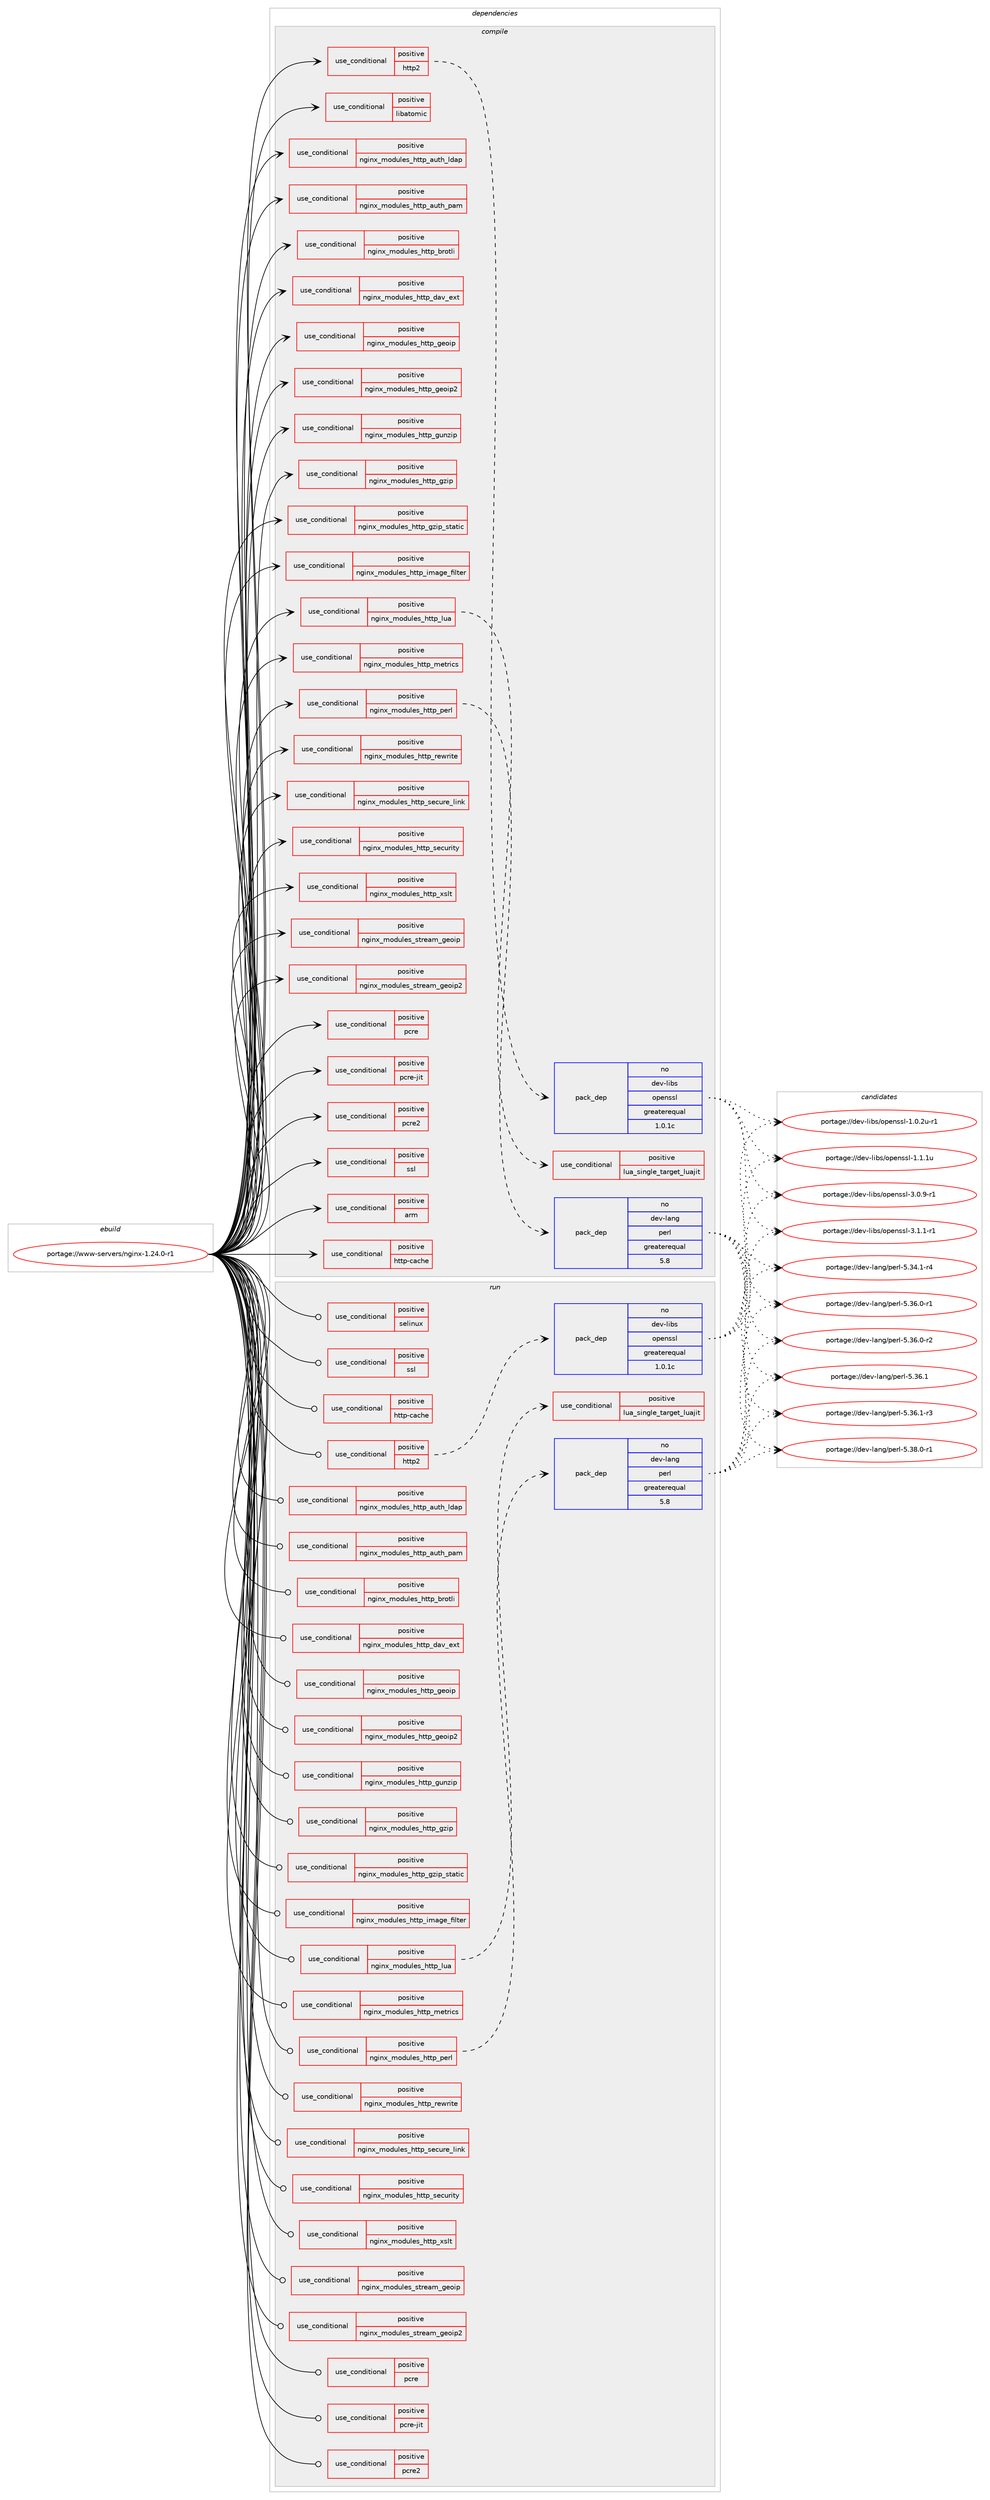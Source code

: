 digraph prolog {

# *************
# Graph options
# *************

newrank=true;
concentrate=true;
compound=true;
graph [rankdir=LR,fontname=Helvetica,fontsize=10,ranksep=1.5];#, ranksep=2.5, nodesep=0.2];
edge  [arrowhead=vee];
node  [fontname=Helvetica,fontsize=10];

# **********
# The ebuild
# **********

subgraph cluster_leftcol {
color=gray;
rank=same;
label=<<i>ebuild</i>>;
id [label="portage://www-servers/nginx-1.24.0-r1", color=red, width=4, href="../www-servers/nginx-1.24.0-r1.svg"];
}

# ****************
# The dependencies
# ****************

subgraph cluster_midcol {
color=gray;
label=<<i>dependencies</i>>;
subgraph cluster_compile {
fillcolor="#eeeeee";
style=filled;
label=<<i>compile</i>>;
subgraph cond1463 {
dependency3330 [label=<<TABLE BORDER="0" CELLBORDER="1" CELLSPACING="0" CELLPADDING="4"><TR><TD ROWSPAN="3" CELLPADDING="10">use_conditional</TD></TR><TR><TD>positive</TD></TR><TR><TD>arm</TD></TR></TABLE>>, shape=none, color=red];
# *** BEGIN UNKNOWN DEPENDENCY TYPE (TODO) ***
# dependency3330 -> package_dependency(portage://www-servers/nginx-1.24.0-r1,install,no,dev-libs,libatomic_ops,none,[,,],[],[])
# *** END UNKNOWN DEPENDENCY TYPE (TODO) ***

}
id:e -> dependency3330:w [weight=20,style="solid",arrowhead="vee"];
subgraph cond1464 {
dependency3331 [label=<<TABLE BORDER="0" CELLBORDER="1" CELLSPACING="0" CELLPADDING="4"><TR><TD ROWSPAN="3" CELLPADDING="10">use_conditional</TD></TR><TR><TD>positive</TD></TR><TR><TD>http-cache</TD></TR></TABLE>>, shape=none, color=red];
# *** BEGIN UNKNOWN DEPENDENCY TYPE (TODO) ***
# dependency3331 -> package_dependency(portage://www-servers/nginx-1.24.0-r1,install,no,dev-libs,openssl,none,[,,],[slot(0),equal],[])
# *** END UNKNOWN DEPENDENCY TYPE (TODO) ***

}
id:e -> dependency3331:w [weight=20,style="solid",arrowhead="vee"];
subgraph cond1465 {
dependency3332 [label=<<TABLE BORDER="0" CELLBORDER="1" CELLSPACING="0" CELLPADDING="4"><TR><TD ROWSPAN="3" CELLPADDING="10">use_conditional</TD></TR><TR><TD>positive</TD></TR><TR><TD>http2</TD></TR></TABLE>>, shape=none, color=red];
subgraph pack1728 {
dependency3333 [label=<<TABLE BORDER="0" CELLBORDER="1" CELLSPACING="0" CELLPADDING="4" WIDTH="220"><TR><TD ROWSPAN="6" CELLPADDING="30">pack_dep</TD></TR><TR><TD WIDTH="110">no</TD></TR><TR><TD>dev-libs</TD></TR><TR><TD>openssl</TD></TR><TR><TD>greaterequal</TD></TR><TR><TD>1.0.1c</TD></TR></TABLE>>, shape=none, color=blue];
}
dependency3332:e -> dependency3333:w [weight=20,style="dashed",arrowhead="vee"];
}
id:e -> dependency3332:w [weight=20,style="solid",arrowhead="vee"];
subgraph cond1466 {
dependency3334 [label=<<TABLE BORDER="0" CELLBORDER="1" CELLSPACING="0" CELLPADDING="4"><TR><TD ROWSPAN="3" CELLPADDING="10">use_conditional</TD></TR><TR><TD>positive</TD></TR><TR><TD>libatomic</TD></TR></TABLE>>, shape=none, color=red];
# *** BEGIN UNKNOWN DEPENDENCY TYPE (TODO) ***
# dependency3334 -> package_dependency(portage://www-servers/nginx-1.24.0-r1,install,no,dev-libs,libatomic_ops,none,[,,],[],[])
# *** END UNKNOWN DEPENDENCY TYPE (TODO) ***

}
id:e -> dependency3334:w [weight=20,style="solid",arrowhead="vee"];
subgraph cond1467 {
dependency3335 [label=<<TABLE BORDER="0" CELLBORDER="1" CELLSPACING="0" CELLPADDING="4"><TR><TD ROWSPAN="3" CELLPADDING="10">use_conditional</TD></TR><TR><TD>positive</TD></TR><TR><TD>nginx_modules_http_auth_ldap</TD></TR></TABLE>>, shape=none, color=red];
# *** BEGIN UNKNOWN DEPENDENCY TYPE (TODO) ***
# dependency3335 -> package_dependency(portage://www-servers/nginx-1.24.0-r1,install,no,net-nds,openldap,none,[,,],any_same_slot,[use(optenable(ssl),none)])
# *** END UNKNOWN DEPENDENCY TYPE (TODO) ***

}
id:e -> dependency3335:w [weight=20,style="solid",arrowhead="vee"];
subgraph cond1468 {
dependency3336 [label=<<TABLE BORDER="0" CELLBORDER="1" CELLSPACING="0" CELLPADDING="4"><TR><TD ROWSPAN="3" CELLPADDING="10">use_conditional</TD></TR><TR><TD>positive</TD></TR><TR><TD>nginx_modules_http_auth_pam</TD></TR></TABLE>>, shape=none, color=red];
# *** BEGIN UNKNOWN DEPENDENCY TYPE (TODO) ***
# dependency3336 -> package_dependency(portage://www-servers/nginx-1.24.0-r1,install,no,sys-libs,pam,none,[,,],[],[])
# *** END UNKNOWN DEPENDENCY TYPE (TODO) ***

}
id:e -> dependency3336:w [weight=20,style="solid",arrowhead="vee"];
subgraph cond1469 {
dependency3337 [label=<<TABLE BORDER="0" CELLBORDER="1" CELLSPACING="0" CELLPADDING="4"><TR><TD ROWSPAN="3" CELLPADDING="10">use_conditional</TD></TR><TR><TD>positive</TD></TR><TR><TD>nginx_modules_http_brotli</TD></TR></TABLE>>, shape=none, color=red];
# *** BEGIN UNKNOWN DEPENDENCY TYPE (TODO) ***
# dependency3337 -> package_dependency(portage://www-servers/nginx-1.24.0-r1,install,no,app-arch,brotli,none,[,,],any_same_slot,[])
# *** END UNKNOWN DEPENDENCY TYPE (TODO) ***

}
id:e -> dependency3337:w [weight=20,style="solid",arrowhead="vee"];
subgraph cond1470 {
dependency3338 [label=<<TABLE BORDER="0" CELLBORDER="1" CELLSPACING="0" CELLPADDING="4"><TR><TD ROWSPAN="3" CELLPADDING="10">use_conditional</TD></TR><TR><TD>positive</TD></TR><TR><TD>nginx_modules_http_dav_ext</TD></TR></TABLE>>, shape=none, color=red];
# *** BEGIN UNKNOWN DEPENDENCY TYPE (TODO) ***
# dependency3338 -> package_dependency(portage://www-servers/nginx-1.24.0-r1,install,no,dev-libs,libxml2,none,[,,],[],[])
# *** END UNKNOWN DEPENDENCY TYPE (TODO) ***

}
id:e -> dependency3338:w [weight=20,style="solid",arrowhead="vee"];
subgraph cond1471 {
dependency3339 [label=<<TABLE BORDER="0" CELLBORDER="1" CELLSPACING="0" CELLPADDING="4"><TR><TD ROWSPAN="3" CELLPADDING="10">use_conditional</TD></TR><TR><TD>positive</TD></TR><TR><TD>nginx_modules_http_geoip</TD></TR></TABLE>>, shape=none, color=red];
# *** BEGIN UNKNOWN DEPENDENCY TYPE (TODO) ***
# dependency3339 -> package_dependency(portage://www-servers/nginx-1.24.0-r1,install,no,dev-libs,geoip,none,[,,],[],[])
# *** END UNKNOWN DEPENDENCY TYPE (TODO) ***

}
id:e -> dependency3339:w [weight=20,style="solid",arrowhead="vee"];
subgraph cond1472 {
dependency3340 [label=<<TABLE BORDER="0" CELLBORDER="1" CELLSPACING="0" CELLPADDING="4"><TR><TD ROWSPAN="3" CELLPADDING="10">use_conditional</TD></TR><TR><TD>positive</TD></TR><TR><TD>nginx_modules_http_geoip2</TD></TR></TABLE>>, shape=none, color=red];
# *** BEGIN UNKNOWN DEPENDENCY TYPE (TODO) ***
# dependency3340 -> package_dependency(portage://www-servers/nginx-1.24.0-r1,install,no,dev-libs,libmaxminddb,none,[,,],any_same_slot,[])
# *** END UNKNOWN DEPENDENCY TYPE (TODO) ***

}
id:e -> dependency3340:w [weight=20,style="solid",arrowhead="vee"];
subgraph cond1473 {
dependency3341 [label=<<TABLE BORDER="0" CELLBORDER="1" CELLSPACING="0" CELLPADDING="4"><TR><TD ROWSPAN="3" CELLPADDING="10">use_conditional</TD></TR><TR><TD>positive</TD></TR><TR><TD>nginx_modules_http_gunzip</TD></TR></TABLE>>, shape=none, color=red];
# *** BEGIN UNKNOWN DEPENDENCY TYPE (TODO) ***
# dependency3341 -> package_dependency(portage://www-servers/nginx-1.24.0-r1,install,no,sys-libs,zlib,none,[,,],[],[])
# *** END UNKNOWN DEPENDENCY TYPE (TODO) ***

}
id:e -> dependency3341:w [weight=20,style="solid",arrowhead="vee"];
subgraph cond1474 {
dependency3342 [label=<<TABLE BORDER="0" CELLBORDER="1" CELLSPACING="0" CELLPADDING="4"><TR><TD ROWSPAN="3" CELLPADDING="10">use_conditional</TD></TR><TR><TD>positive</TD></TR><TR><TD>nginx_modules_http_gzip</TD></TR></TABLE>>, shape=none, color=red];
# *** BEGIN UNKNOWN DEPENDENCY TYPE (TODO) ***
# dependency3342 -> package_dependency(portage://www-servers/nginx-1.24.0-r1,install,no,sys-libs,zlib,none,[,,],[],[])
# *** END UNKNOWN DEPENDENCY TYPE (TODO) ***

}
id:e -> dependency3342:w [weight=20,style="solid",arrowhead="vee"];
subgraph cond1475 {
dependency3343 [label=<<TABLE BORDER="0" CELLBORDER="1" CELLSPACING="0" CELLPADDING="4"><TR><TD ROWSPAN="3" CELLPADDING="10">use_conditional</TD></TR><TR><TD>positive</TD></TR><TR><TD>nginx_modules_http_gzip_static</TD></TR></TABLE>>, shape=none, color=red];
# *** BEGIN UNKNOWN DEPENDENCY TYPE (TODO) ***
# dependency3343 -> package_dependency(portage://www-servers/nginx-1.24.0-r1,install,no,sys-libs,zlib,none,[,,],[],[])
# *** END UNKNOWN DEPENDENCY TYPE (TODO) ***

}
id:e -> dependency3343:w [weight=20,style="solid",arrowhead="vee"];
subgraph cond1476 {
dependency3344 [label=<<TABLE BORDER="0" CELLBORDER="1" CELLSPACING="0" CELLPADDING="4"><TR><TD ROWSPAN="3" CELLPADDING="10">use_conditional</TD></TR><TR><TD>positive</TD></TR><TR><TD>nginx_modules_http_image_filter</TD></TR></TABLE>>, shape=none, color=red];
# *** BEGIN UNKNOWN DEPENDENCY TYPE (TODO) ***
# dependency3344 -> package_dependency(portage://www-servers/nginx-1.24.0-r1,install,no,media-libs,gd,none,[,,],any_same_slot,[use(enable(jpeg),none),use(enable(png),none)])
# *** END UNKNOWN DEPENDENCY TYPE (TODO) ***

}
id:e -> dependency3344:w [weight=20,style="solid",arrowhead="vee"];
subgraph cond1477 {
dependency3345 [label=<<TABLE BORDER="0" CELLBORDER="1" CELLSPACING="0" CELLPADDING="4"><TR><TD ROWSPAN="3" CELLPADDING="10">use_conditional</TD></TR><TR><TD>positive</TD></TR><TR><TD>nginx_modules_http_lua</TD></TR></TABLE>>, shape=none, color=red];
subgraph cond1478 {
dependency3346 [label=<<TABLE BORDER="0" CELLBORDER="1" CELLSPACING="0" CELLPADDING="4"><TR><TD ROWSPAN="3" CELLPADDING="10">use_conditional</TD></TR><TR><TD>positive</TD></TR><TR><TD>lua_single_target_luajit</TD></TR></TABLE>>, shape=none, color=red];
# *** BEGIN UNKNOWN DEPENDENCY TYPE (TODO) ***
# dependency3346 -> package_dependency(portage://www-servers/nginx-1.24.0-r1,install,no,dev-lang,luajit,none,[,,],any_same_slot,[])
# *** END UNKNOWN DEPENDENCY TYPE (TODO) ***

}
dependency3345:e -> dependency3346:w [weight=20,style="dashed",arrowhead="vee"];
}
id:e -> dependency3345:w [weight=20,style="solid",arrowhead="vee"];
subgraph cond1479 {
dependency3347 [label=<<TABLE BORDER="0" CELLBORDER="1" CELLSPACING="0" CELLPADDING="4"><TR><TD ROWSPAN="3" CELLPADDING="10">use_conditional</TD></TR><TR><TD>positive</TD></TR><TR><TD>nginx_modules_http_metrics</TD></TR></TABLE>>, shape=none, color=red];
# *** BEGIN UNKNOWN DEPENDENCY TYPE (TODO) ***
# dependency3347 -> package_dependency(portage://www-servers/nginx-1.24.0-r1,install,no,dev-libs,yajl,none,[,,],any_same_slot,[])
# *** END UNKNOWN DEPENDENCY TYPE (TODO) ***

}
id:e -> dependency3347:w [weight=20,style="solid",arrowhead="vee"];
subgraph cond1480 {
dependency3348 [label=<<TABLE BORDER="0" CELLBORDER="1" CELLSPACING="0" CELLPADDING="4"><TR><TD ROWSPAN="3" CELLPADDING="10">use_conditional</TD></TR><TR><TD>positive</TD></TR><TR><TD>nginx_modules_http_perl</TD></TR></TABLE>>, shape=none, color=red];
subgraph pack1729 {
dependency3349 [label=<<TABLE BORDER="0" CELLBORDER="1" CELLSPACING="0" CELLPADDING="4" WIDTH="220"><TR><TD ROWSPAN="6" CELLPADDING="30">pack_dep</TD></TR><TR><TD WIDTH="110">no</TD></TR><TR><TD>dev-lang</TD></TR><TR><TD>perl</TD></TR><TR><TD>greaterequal</TD></TR><TR><TD>5.8</TD></TR></TABLE>>, shape=none, color=blue];
}
dependency3348:e -> dependency3349:w [weight=20,style="dashed",arrowhead="vee"];
}
id:e -> dependency3348:w [weight=20,style="solid",arrowhead="vee"];
subgraph cond1481 {
dependency3350 [label=<<TABLE BORDER="0" CELLBORDER="1" CELLSPACING="0" CELLPADDING="4"><TR><TD ROWSPAN="3" CELLPADDING="10">use_conditional</TD></TR><TR><TD>positive</TD></TR><TR><TD>nginx_modules_http_rewrite</TD></TR></TABLE>>, shape=none, color=red];
# *** BEGIN UNKNOWN DEPENDENCY TYPE (TODO) ***
# dependency3350 -> package_dependency(portage://www-servers/nginx-1.24.0-r1,install,no,dev-libs,libpcre,none,[,,],any_same_slot,[])
# *** END UNKNOWN DEPENDENCY TYPE (TODO) ***

}
id:e -> dependency3350:w [weight=20,style="solid",arrowhead="vee"];
subgraph cond1482 {
dependency3351 [label=<<TABLE BORDER="0" CELLBORDER="1" CELLSPACING="0" CELLPADDING="4"><TR><TD ROWSPAN="3" CELLPADDING="10">use_conditional</TD></TR><TR><TD>positive</TD></TR><TR><TD>nginx_modules_http_secure_link</TD></TR></TABLE>>, shape=none, color=red];
# *** BEGIN UNKNOWN DEPENDENCY TYPE (TODO) ***
# dependency3351 -> package_dependency(portage://www-servers/nginx-1.24.0-r1,install,no,dev-libs,openssl,none,[,,],[slot(0),equal],[])
# *** END UNKNOWN DEPENDENCY TYPE (TODO) ***

}
id:e -> dependency3351:w [weight=20,style="solid",arrowhead="vee"];
subgraph cond1483 {
dependency3352 [label=<<TABLE BORDER="0" CELLBORDER="1" CELLSPACING="0" CELLPADDING="4"><TR><TD ROWSPAN="3" CELLPADDING="10">use_conditional</TD></TR><TR><TD>positive</TD></TR><TR><TD>nginx_modules_http_security</TD></TR></TABLE>>, shape=none, color=red];
# *** BEGIN UNKNOWN DEPENDENCY TYPE (TODO) ***
# dependency3352 -> package_dependency(portage://www-servers/nginx-1.24.0-r1,install,no,dev-libs,modsecurity,none,[,,],[],[])
# *** END UNKNOWN DEPENDENCY TYPE (TODO) ***

}
id:e -> dependency3352:w [weight=20,style="solid",arrowhead="vee"];
subgraph cond1484 {
dependency3353 [label=<<TABLE BORDER="0" CELLBORDER="1" CELLSPACING="0" CELLPADDING="4"><TR><TD ROWSPAN="3" CELLPADDING="10">use_conditional</TD></TR><TR><TD>positive</TD></TR><TR><TD>nginx_modules_http_xslt</TD></TR></TABLE>>, shape=none, color=red];
# *** BEGIN UNKNOWN DEPENDENCY TYPE (TODO) ***
# dependency3353 -> package_dependency(portage://www-servers/nginx-1.24.0-r1,install,no,dev-libs,libxml2,none,[,,],any_same_slot,[])
# *** END UNKNOWN DEPENDENCY TYPE (TODO) ***

# *** BEGIN UNKNOWN DEPENDENCY TYPE (TODO) ***
# dependency3353 -> package_dependency(portage://www-servers/nginx-1.24.0-r1,install,no,dev-libs,libxslt,none,[,,],[],[])
# *** END UNKNOWN DEPENDENCY TYPE (TODO) ***

}
id:e -> dependency3353:w [weight=20,style="solid",arrowhead="vee"];
subgraph cond1485 {
dependency3354 [label=<<TABLE BORDER="0" CELLBORDER="1" CELLSPACING="0" CELLPADDING="4"><TR><TD ROWSPAN="3" CELLPADDING="10">use_conditional</TD></TR><TR><TD>positive</TD></TR><TR><TD>nginx_modules_stream_geoip</TD></TR></TABLE>>, shape=none, color=red];
# *** BEGIN UNKNOWN DEPENDENCY TYPE (TODO) ***
# dependency3354 -> package_dependency(portage://www-servers/nginx-1.24.0-r1,install,no,dev-libs,geoip,none,[,,],[],[])
# *** END UNKNOWN DEPENDENCY TYPE (TODO) ***

}
id:e -> dependency3354:w [weight=20,style="solid",arrowhead="vee"];
subgraph cond1486 {
dependency3355 [label=<<TABLE BORDER="0" CELLBORDER="1" CELLSPACING="0" CELLPADDING="4"><TR><TD ROWSPAN="3" CELLPADDING="10">use_conditional</TD></TR><TR><TD>positive</TD></TR><TR><TD>nginx_modules_stream_geoip2</TD></TR></TABLE>>, shape=none, color=red];
# *** BEGIN UNKNOWN DEPENDENCY TYPE (TODO) ***
# dependency3355 -> package_dependency(portage://www-servers/nginx-1.24.0-r1,install,no,dev-libs,libmaxminddb,none,[,,],any_same_slot,[])
# *** END UNKNOWN DEPENDENCY TYPE (TODO) ***

}
id:e -> dependency3355:w [weight=20,style="solid",arrowhead="vee"];
subgraph cond1487 {
dependency3356 [label=<<TABLE BORDER="0" CELLBORDER="1" CELLSPACING="0" CELLPADDING="4"><TR><TD ROWSPAN="3" CELLPADDING="10">use_conditional</TD></TR><TR><TD>positive</TD></TR><TR><TD>pcre</TD></TR></TABLE>>, shape=none, color=red];
# *** BEGIN UNKNOWN DEPENDENCY TYPE (TODO) ***
# dependency3356 -> package_dependency(portage://www-servers/nginx-1.24.0-r1,install,no,dev-libs,libpcre,none,[,,],any_same_slot,[])
# *** END UNKNOWN DEPENDENCY TYPE (TODO) ***

}
id:e -> dependency3356:w [weight=20,style="solid",arrowhead="vee"];
subgraph cond1488 {
dependency3357 [label=<<TABLE BORDER="0" CELLBORDER="1" CELLSPACING="0" CELLPADDING="4"><TR><TD ROWSPAN="3" CELLPADDING="10">use_conditional</TD></TR><TR><TD>positive</TD></TR><TR><TD>pcre-jit</TD></TR></TABLE>>, shape=none, color=red];
# *** BEGIN UNKNOWN DEPENDENCY TYPE (TODO) ***
# dependency3357 -> package_dependency(portage://www-servers/nginx-1.24.0-r1,install,no,dev-libs,libpcre,none,[,,],any_same_slot,[use(enable(jit),none)])
# *** END UNKNOWN DEPENDENCY TYPE (TODO) ***

}
id:e -> dependency3357:w [weight=20,style="solid",arrowhead="vee"];
subgraph cond1489 {
dependency3358 [label=<<TABLE BORDER="0" CELLBORDER="1" CELLSPACING="0" CELLPADDING="4"><TR><TD ROWSPAN="3" CELLPADDING="10">use_conditional</TD></TR><TR><TD>positive</TD></TR><TR><TD>pcre2</TD></TR></TABLE>>, shape=none, color=red];
# *** BEGIN UNKNOWN DEPENDENCY TYPE (TODO) ***
# dependency3358 -> package_dependency(portage://www-servers/nginx-1.24.0-r1,install,no,dev-libs,libpcre2,none,[,,],any_same_slot,[])
# *** END UNKNOWN DEPENDENCY TYPE (TODO) ***

}
id:e -> dependency3358:w [weight=20,style="solid",arrowhead="vee"];
subgraph cond1490 {
dependency3359 [label=<<TABLE BORDER="0" CELLBORDER="1" CELLSPACING="0" CELLPADDING="4"><TR><TD ROWSPAN="3" CELLPADDING="10">use_conditional</TD></TR><TR><TD>positive</TD></TR><TR><TD>ssl</TD></TR></TABLE>>, shape=none, color=red];
# *** BEGIN UNKNOWN DEPENDENCY TYPE (TODO) ***
# dependency3359 -> package_dependency(portage://www-servers/nginx-1.24.0-r1,install,no,dev-libs,openssl,none,[,,],[slot(0),equal],[])
# *** END UNKNOWN DEPENDENCY TYPE (TODO) ***

}
id:e -> dependency3359:w [weight=20,style="solid",arrowhead="vee"];
# *** BEGIN UNKNOWN DEPENDENCY TYPE (TODO) ***
# id -> package_dependency(portage://www-servers/nginx-1.24.0-r1,install,no,acct-group,nginx,none,[,,],[],[])
# *** END UNKNOWN DEPENDENCY TYPE (TODO) ***

# *** BEGIN UNKNOWN DEPENDENCY TYPE (TODO) ***
# id -> package_dependency(portage://www-servers/nginx-1.24.0-r1,install,no,acct-user,nginx,none,[,,],[],[])
# *** END UNKNOWN DEPENDENCY TYPE (TODO) ***

# *** BEGIN UNKNOWN DEPENDENCY TYPE (TODO) ***
# id -> package_dependency(portage://www-servers/nginx-1.24.0-r1,install,no,virtual,libcrypt,none,[,,],any_same_slot,[])
# *** END UNKNOWN DEPENDENCY TYPE (TODO) ***

}
subgraph cluster_compileandrun {
fillcolor="#eeeeee";
style=filled;
label=<<i>compile and run</i>>;
}
subgraph cluster_run {
fillcolor="#eeeeee";
style=filled;
label=<<i>run</i>>;
subgraph cond1491 {
dependency3360 [label=<<TABLE BORDER="0" CELLBORDER="1" CELLSPACING="0" CELLPADDING="4"><TR><TD ROWSPAN="3" CELLPADDING="10">use_conditional</TD></TR><TR><TD>positive</TD></TR><TR><TD>http-cache</TD></TR></TABLE>>, shape=none, color=red];
# *** BEGIN UNKNOWN DEPENDENCY TYPE (TODO) ***
# dependency3360 -> package_dependency(portage://www-servers/nginx-1.24.0-r1,run,no,dev-libs,openssl,none,[,,],[slot(0),equal],[])
# *** END UNKNOWN DEPENDENCY TYPE (TODO) ***

}
id:e -> dependency3360:w [weight=20,style="solid",arrowhead="odot"];
subgraph cond1492 {
dependency3361 [label=<<TABLE BORDER="0" CELLBORDER="1" CELLSPACING="0" CELLPADDING="4"><TR><TD ROWSPAN="3" CELLPADDING="10">use_conditional</TD></TR><TR><TD>positive</TD></TR><TR><TD>http2</TD></TR></TABLE>>, shape=none, color=red];
subgraph pack1730 {
dependency3362 [label=<<TABLE BORDER="0" CELLBORDER="1" CELLSPACING="0" CELLPADDING="4" WIDTH="220"><TR><TD ROWSPAN="6" CELLPADDING="30">pack_dep</TD></TR><TR><TD WIDTH="110">no</TD></TR><TR><TD>dev-libs</TD></TR><TR><TD>openssl</TD></TR><TR><TD>greaterequal</TD></TR><TR><TD>1.0.1c</TD></TR></TABLE>>, shape=none, color=blue];
}
dependency3361:e -> dependency3362:w [weight=20,style="dashed",arrowhead="vee"];
}
id:e -> dependency3361:w [weight=20,style="solid",arrowhead="odot"];
subgraph cond1493 {
dependency3363 [label=<<TABLE BORDER="0" CELLBORDER="1" CELLSPACING="0" CELLPADDING="4"><TR><TD ROWSPAN="3" CELLPADDING="10">use_conditional</TD></TR><TR><TD>positive</TD></TR><TR><TD>nginx_modules_http_auth_ldap</TD></TR></TABLE>>, shape=none, color=red];
# *** BEGIN UNKNOWN DEPENDENCY TYPE (TODO) ***
# dependency3363 -> package_dependency(portage://www-servers/nginx-1.24.0-r1,run,no,net-nds,openldap,none,[,,],any_same_slot,[use(optenable(ssl),none)])
# *** END UNKNOWN DEPENDENCY TYPE (TODO) ***

}
id:e -> dependency3363:w [weight=20,style="solid",arrowhead="odot"];
subgraph cond1494 {
dependency3364 [label=<<TABLE BORDER="0" CELLBORDER="1" CELLSPACING="0" CELLPADDING="4"><TR><TD ROWSPAN="3" CELLPADDING="10">use_conditional</TD></TR><TR><TD>positive</TD></TR><TR><TD>nginx_modules_http_auth_pam</TD></TR></TABLE>>, shape=none, color=red];
# *** BEGIN UNKNOWN DEPENDENCY TYPE (TODO) ***
# dependency3364 -> package_dependency(portage://www-servers/nginx-1.24.0-r1,run,no,sys-libs,pam,none,[,,],[],[])
# *** END UNKNOWN DEPENDENCY TYPE (TODO) ***

}
id:e -> dependency3364:w [weight=20,style="solid",arrowhead="odot"];
subgraph cond1495 {
dependency3365 [label=<<TABLE BORDER="0" CELLBORDER="1" CELLSPACING="0" CELLPADDING="4"><TR><TD ROWSPAN="3" CELLPADDING="10">use_conditional</TD></TR><TR><TD>positive</TD></TR><TR><TD>nginx_modules_http_brotli</TD></TR></TABLE>>, shape=none, color=red];
# *** BEGIN UNKNOWN DEPENDENCY TYPE (TODO) ***
# dependency3365 -> package_dependency(portage://www-servers/nginx-1.24.0-r1,run,no,app-arch,brotli,none,[,,],any_same_slot,[])
# *** END UNKNOWN DEPENDENCY TYPE (TODO) ***

}
id:e -> dependency3365:w [weight=20,style="solid",arrowhead="odot"];
subgraph cond1496 {
dependency3366 [label=<<TABLE BORDER="0" CELLBORDER="1" CELLSPACING="0" CELLPADDING="4"><TR><TD ROWSPAN="3" CELLPADDING="10">use_conditional</TD></TR><TR><TD>positive</TD></TR><TR><TD>nginx_modules_http_dav_ext</TD></TR></TABLE>>, shape=none, color=red];
# *** BEGIN UNKNOWN DEPENDENCY TYPE (TODO) ***
# dependency3366 -> package_dependency(portage://www-servers/nginx-1.24.0-r1,run,no,dev-libs,libxml2,none,[,,],[],[])
# *** END UNKNOWN DEPENDENCY TYPE (TODO) ***

}
id:e -> dependency3366:w [weight=20,style="solid",arrowhead="odot"];
subgraph cond1497 {
dependency3367 [label=<<TABLE BORDER="0" CELLBORDER="1" CELLSPACING="0" CELLPADDING="4"><TR><TD ROWSPAN="3" CELLPADDING="10">use_conditional</TD></TR><TR><TD>positive</TD></TR><TR><TD>nginx_modules_http_geoip</TD></TR></TABLE>>, shape=none, color=red];
# *** BEGIN UNKNOWN DEPENDENCY TYPE (TODO) ***
# dependency3367 -> package_dependency(portage://www-servers/nginx-1.24.0-r1,run,no,dev-libs,geoip,none,[,,],[],[])
# *** END UNKNOWN DEPENDENCY TYPE (TODO) ***

}
id:e -> dependency3367:w [weight=20,style="solid",arrowhead="odot"];
subgraph cond1498 {
dependency3368 [label=<<TABLE BORDER="0" CELLBORDER="1" CELLSPACING="0" CELLPADDING="4"><TR><TD ROWSPAN="3" CELLPADDING="10">use_conditional</TD></TR><TR><TD>positive</TD></TR><TR><TD>nginx_modules_http_geoip2</TD></TR></TABLE>>, shape=none, color=red];
# *** BEGIN UNKNOWN DEPENDENCY TYPE (TODO) ***
# dependency3368 -> package_dependency(portage://www-servers/nginx-1.24.0-r1,run,no,dev-libs,libmaxminddb,none,[,,],any_same_slot,[])
# *** END UNKNOWN DEPENDENCY TYPE (TODO) ***

}
id:e -> dependency3368:w [weight=20,style="solid",arrowhead="odot"];
subgraph cond1499 {
dependency3369 [label=<<TABLE BORDER="0" CELLBORDER="1" CELLSPACING="0" CELLPADDING="4"><TR><TD ROWSPAN="3" CELLPADDING="10">use_conditional</TD></TR><TR><TD>positive</TD></TR><TR><TD>nginx_modules_http_gunzip</TD></TR></TABLE>>, shape=none, color=red];
# *** BEGIN UNKNOWN DEPENDENCY TYPE (TODO) ***
# dependency3369 -> package_dependency(portage://www-servers/nginx-1.24.0-r1,run,no,sys-libs,zlib,none,[,,],[],[])
# *** END UNKNOWN DEPENDENCY TYPE (TODO) ***

}
id:e -> dependency3369:w [weight=20,style="solid",arrowhead="odot"];
subgraph cond1500 {
dependency3370 [label=<<TABLE BORDER="0" CELLBORDER="1" CELLSPACING="0" CELLPADDING="4"><TR><TD ROWSPAN="3" CELLPADDING="10">use_conditional</TD></TR><TR><TD>positive</TD></TR><TR><TD>nginx_modules_http_gzip</TD></TR></TABLE>>, shape=none, color=red];
# *** BEGIN UNKNOWN DEPENDENCY TYPE (TODO) ***
# dependency3370 -> package_dependency(portage://www-servers/nginx-1.24.0-r1,run,no,sys-libs,zlib,none,[,,],[],[])
# *** END UNKNOWN DEPENDENCY TYPE (TODO) ***

}
id:e -> dependency3370:w [weight=20,style="solid",arrowhead="odot"];
subgraph cond1501 {
dependency3371 [label=<<TABLE BORDER="0" CELLBORDER="1" CELLSPACING="0" CELLPADDING="4"><TR><TD ROWSPAN="3" CELLPADDING="10">use_conditional</TD></TR><TR><TD>positive</TD></TR><TR><TD>nginx_modules_http_gzip_static</TD></TR></TABLE>>, shape=none, color=red];
# *** BEGIN UNKNOWN DEPENDENCY TYPE (TODO) ***
# dependency3371 -> package_dependency(portage://www-servers/nginx-1.24.0-r1,run,no,sys-libs,zlib,none,[,,],[],[])
# *** END UNKNOWN DEPENDENCY TYPE (TODO) ***

}
id:e -> dependency3371:w [weight=20,style="solid",arrowhead="odot"];
subgraph cond1502 {
dependency3372 [label=<<TABLE BORDER="0" CELLBORDER="1" CELLSPACING="0" CELLPADDING="4"><TR><TD ROWSPAN="3" CELLPADDING="10">use_conditional</TD></TR><TR><TD>positive</TD></TR><TR><TD>nginx_modules_http_image_filter</TD></TR></TABLE>>, shape=none, color=red];
# *** BEGIN UNKNOWN DEPENDENCY TYPE (TODO) ***
# dependency3372 -> package_dependency(portage://www-servers/nginx-1.24.0-r1,run,no,media-libs,gd,none,[,,],any_same_slot,[use(enable(jpeg),none),use(enable(png),none)])
# *** END UNKNOWN DEPENDENCY TYPE (TODO) ***

}
id:e -> dependency3372:w [weight=20,style="solid",arrowhead="odot"];
subgraph cond1503 {
dependency3373 [label=<<TABLE BORDER="0" CELLBORDER="1" CELLSPACING="0" CELLPADDING="4"><TR><TD ROWSPAN="3" CELLPADDING="10">use_conditional</TD></TR><TR><TD>positive</TD></TR><TR><TD>nginx_modules_http_lua</TD></TR></TABLE>>, shape=none, color=red];
subgraph cond1504 {
dependency3374 [label=<<TABLE BORDER="0" CELLBORDER="1" CELLSPACING="0" CELLPADDING="4"><TR><TD ROWSPAN="3" CELLPADDING="10">use_conditional</TD></TR><TR><TD>positive</TD></TR><TR><TD>lua_single_target_luajit</TD></TR></TABLE>>, shape=none, color=red];
# *** BEGIN UNKNOWN DEPENDENCY TYPE (TODO) ***
# dependency3374 -> package_dependency(portage://www-servers/nginx-1.24.0-r1,run,no,dev-lang,luajit,none,[,,],any_same_slot,[])
# *** END UNKNOWN DEPENDENCY TYPE (TODO) ***

}
dependency3373:e -> dependency3374:w [weight=20,style="dashed",arrowhead="vee"];
}
id:e -> dependency3373:w [weight=20,style="solid",arrowhead="odot"];
subgraph cond1505 {
dependency3375 [label=<<TABLE BORDER="0" CELLBORDER="1" CELLSPACING="0" CELLPADDING="4"><TR><TD ROWSPAN="3" CELLPADDING="10">use_conditional</TD></TR><TR><TD>positive</TD></TR><TR><TD>nginx_modules_http_metrics</TD></TR></TABLE>>, shape=none, color=red];
# *** BEGIN UNKNOWN DEPENDENCY TYPE (TODO) ***
# dependency3375 -> package_dependency(portage://www-servers/nginx-1.24.0-r1,run,no,dev-libs,yajl,none,[,,],any_same_slot,[])
# *** END UNKNOWN DEPENDENCY TYPE (TODO) ***

}
id:e -> dependency3375:w [weight=20,style="solid",arrowhead="odot"];
subgraph cond1506 {
dependency3376 [label=<<TABLE BORDER="0" CELLBORDER="1" CELLSPACING="0" CELLPADDING="4"><TR><TD ROWSPAN="3" CELLPADDING="10">use_conditional</TD></TR><TR><TD>positive</TD></TR><TR><TD>nginx_modules_http_perl</TD></TR></TABLE>>, shape=none, color=red];
subgraph pack1731 {
dependency3377 [label=<<TABLE BORDER="0" CELLBORDER="1" CELLSPACING="0" CELLPADDING="4" WIDTH="220"><TR><TD ROWSPAN="6" CELLPADDING="30">pack_dep</TD></TR><TR><TD WIDTH="110">no</TD></TR><TR><TD>dev-lang</TD></TR><TR><TD>perl</TD></TR><TR><TD>greaterequal</TD></TR><TR><TD>5.8</TD></TR></TABLE>>, shape=none, color=blue];
}
dependency3376:e -> dependency3377:w [weight=20,style="dashed",arrowhead="vee"];
}
id:e -> dependency3376:w [weight=20,style="solid",arrowhead="odot"];
subgraph cond1507 {
dependency3378 [label=<<TABLE BORDER="0" CELLBORDER="1" CELLSPACING="0" CELLPADDING="4"><TR><TD ROWSPAN="3" CELLPADDING="10">use_conditional</TD></TR><TR><TD>positive</TD></TR><TR><TD>nginx_modules_http_rewrite</TD></TR></TABLE>>, shape=none, color=red];
# *** BEGIN UNKNOWN DEPENDENCY TYPE (TODO) ***
# dependency3378 -> package_dependency(portage://www-servers/nginx-1.24.0-r1,run,no,dev-libs,libpcre,none,[,,],any_same_slot,[])
# *** END UNKNOWN DEPENDENCY TYPE (TODO) ***

}
id:e -> dependency3378:w [weight=20,style="solid",arrowhead="odot"];
subgraph cond1508 {
dependency3379 [label=<<TABLE BORDER="0" CELLBORDER="1" CELLSPACING="0" CELLPADDING="4"><TR><TD ROWSPAN="3" CELLPADDING="10">use_conditional</TD></TR><TR><TD>positive</TD></TR><TR><TD>nginx_modules_http_secure_link</TD></TR></TABLE>>, shape=none, color=red];
# *** BEGIN UNKNOWN DEPENDENCY TYPE (TODO) ***
# dependency3379 -> package_dependency(portage://www-servers/nginx-1.24.0-r1,run,no,dev-libs,openssl,none,[,,],[slot(0),equal],[])
# *** END UNKNOWN DEPENDENCY TYPE (TODO) ***

}
id:e -> dependency3379:w [weight=20,style="solid",arrowhead="odot"];
subgraph cond1509 {
dependency3380 [label=<<TABLE BORDER="0" CELLBORDER="1" CELLSPACING="0" CELLPADDING="4"><TR><TD ROWSPAN="3" CELLPADDING="10">use_conditional</TD></TR><TR><TD>positive</TD></TR><TR><TD>nginx_modules_http_security</TD></TR></TABLE>>, shape=none, color=red];
# *** BEGIN UNKNOWN DEPENDENCY TYPE (TODO) ***
# dependency3380 -> package_dependency(portage://www-servers/nginx-1.24.0-r1,run,no,dev-libs,modsecurity,none,[,,],[],[])
# *** END UNKNOWN DEPENDENCY TYPE (TODO) ***

}
id:e -> dependency3380:w [weight=20,style="solid",arrowhead="odot"];
subgraph cond1510 {
dependency3381 [label=<<TABLE BORDER="0" CELLBORDER="1" CELLSPACING="0" CELLPADDING="4"><TR><TD ROWSPAN="3" CELLPADDING="10">use_conditional</TD></TR><TR><TD>positive</TD></TR><TR><TD>nginx_modules_http_xslt</TD></TR></TABLE>>, shape=none, color=red];
# *** BEGIN UNKNOWN DEPENDENCY TYPE (TODO) ***
# dependency3381 -> package_dependency(portage://www-servers/nginx-1.24.0-r1,run,no,dev-libs,libxml2,none,[,,],any_same_slot,[])
# *** END UNKNOWN DEPENDENCY TYPE (TODO) ***

# *** BEGIN UNKNOWN DEPENDENCY TYPE (TODO) ***
# dependency3381 -> package_dependency(portage://www-servers/nginx-1.24.0-r1,run,no,dev-libs,libxslt,none,[,,],[],[])
# *** END UNKNOWN DEPENDENCY TYPE (TODO) ***

}
id:e -> dependency3381:w [weight=20,style="solid",arrowhead="odot"];
subgraph cond1511 {
dependency3382 [label=<<TABLE BORDER="0" CELLBORDER="1" CELLSPACING="0" CELLPADDING="4"><TR><TD ROWSPAN="3" CELLPADDING="10">use_conditional</TD></TR><TR><TD>positive</TD></TR><TR><TD>nginx_modules_stream_geoip</TD></TR></TABLE>>, shape=none, color=red];
# *** BEGIN UNKNOWN DEPENDENCY TYPE (TODO) ***
# dependency3382 -> package_dependency(portage://www-servers/nginx-1.24.0-r1,run,no,dev-libs,geoip,none,[,,],[],[])
# *** END UNKNOWN DEPENDENCY TYPE (TODO) ***

}
id:e -> dependency3382:w [weight=20,style="solid",arrowhead="odot"];
subgraph cond1512 {
dependency3383 [label=<<TABLE BORDER="0" CELLBORDER="1" CELLSPACING="0" CELLPADDING="4"><TR><TD ROWSPAN="3" CELLPADDING="10">use_conditional</TD></TR><TR><TD>positive</TD></TR><TR><TD>nginx_modules_stream_geoip2</TD></TR></TABLE>>, shape=none, color=red];
# *** BEGIN UNKNOWN DEPENDENCY TYPE (TODO) ***
# dependency3383 -> package_dependency(portage://www-servers/nginx-1.24.0-r1,run,no,dev-libs,libmaxminddb,none,[,,],any_same_slot,[])
# *** END UNKNOWN DEPENDENCY TYPE (TODO) ***

}
id:e -> dependency3383:w [weight=20,style="solid",arrowhead="odot"];
subgraph cond1513 {
dependency3384 [label=<<TABLE BORDER="0" CELLBORDER="1" CELLSPACING="0" CELLPADDING="4"><TR><TD ROWSPAN="3" CELLPADDING="10">use_conditional</TD></TR><TR><TD>positive</TD></TR><TR><TD>pcre</TD></TR></TABLE>>, shape=none, color=red];
# *** BEGIN UNKNOWN DEPENDENCY TYPE (TODO) ***
# dependency3384 -> package_dependency(portage://www-servers/nginx-1.24.0-r1,run,no,dev-libs,libpcre,none,[,,],any_same_slot,[])
# *** END UNKNOWN DEPENDENCY TYPE (TODO) ***

}
id:e -> dependency3384:w [weight=20,style="solid",arrowhead="odot"];
subgraph cond1514 {
dependency3385 [label=<<TABLE BORDER="0" CELLBORDER="1" CELLSPACING="0" CELLPADDING="4"><TR><TD ROWSPAN="3" CELLPADDING="10">use_conditional</TD></TR><TR><TD>positive</TD></TR><TR><TD>pcre-jit</TD></TR></TABLE>>, shape=none, color=red];
# *** BEGIN UNKNOWN DEPENDENCY TYPE (TODO) ***
# dependency3385 -> package_dependency(portage://www-servers/nginx-1.24.0-r1,run,no,dev-libs,libpcre,none,[,,],any_same_slot,[use(enable(jit),none)])
# *** END UNKNOWN DEPENDENCY TYPE (TODO) ***

}
id:e -> dependency3385:w [weight=20,style="solid",arrowhead="odot"];
subgraph cond1515 {
dependency3386 [label=<<TABLE BORDER="0" CELLBORDER="1" CELLSPACING="0" CELLPADDING="4"><TR><TD ROWSPAN="3" CELLPADDING="10">use_conditional</TD></TR><TR><TD>positive</TD></TR><TR><TD>pcre2</TD></TR></TABLE>>, shape=none, color=red];
# *** BEGIN UNKNOWN DEPENDENCY TYPE (TODO) ***
# dependency3386 -> package_dependency(portage://www-servers/nginx-1.24.0-r1,run,no,dev-libs,libpcre2,none,[,,],any_same_slot,[])
# *** END UNKNOWN DEPENDENCY TYPE (TODO) ***

}
id:e -> dependency3386:w [weight=20,style="solid",arrowhead="odot"];
subgraph cond1516 {
dependency3387 [label=<<TABLE BORDER="0" CELLBORDER="1" CELLSPACING="0" CELLPADDING="4"><TR><TD ROWSPAN="3" CELLPADDING="10">use_conditional</TD></TR><TR><TD>positive</TD></TR><TR><TD>selinux</TD></TR></TABLE>>, shape=none, color=red];
# *** BEGIN UNKNOWN DEPENDENCY TYPE (TODO) ***
# dependency3387 -> package_dependency(portage://www-servers/nginx-1.24.0-r1,run,no,sec-policy,selinux-nginx,none,[,,],[],[])
# *** END UNKNOWN DEPENDENCY TYPE (TODO) ***

}
id:e -> dependency3387:w [weight=20,style="solid",arrowhead="odot"];
subgraph cond1517 {
dependency3388 [label=<<TABLE BORDER="0" CELLBORDER="1" CELLSPACING="0" CELLPADDING="4"><TR><TD ROWSPAN="3" CELLPADDING="10">use_conditional</TD></TR><TR><TD>positive</TD></TR><TR><TD>ssl</TD></TR></TABLE>>, shape=none, color=red];
# *** BEGIN UNKNOWN DEPENDENCY TYPE (TODO) ***
# dependency3388 -> package_dependency(portage://www-servers/nginx-1.24.0-r1,run,no,dev-libs,openssl,none,[,,],[slot(0),equal],[])
# *** END UNKNOWN DEPENDENCY TYPE (TODO) ***

}
id:e -> dependency3388:w [weight=20,style="solid",arrowhead="odot"];
# *** BEGIN UNKNOWN DEPENDENCY TYPE (TODO) ***
# id -> package_dependency(portage://www-servers/nginx-1.24.0-r1,run,no,acct-group,nginx,none,[,,],[],[])
# *** END UNKNOWN DEPENDENCY TYPE (TODO) ***

# *** BEGIN UNKNOWN DEPENDENCY TYPE (TODO) ***
# id -> package_dependency(portage://www-servers/nginx-1.24.0-r1,run,no,acct-user,nginx,none,[,,],[],[])
# *** END UNKNOWN DEPENDENCY TYPE (TODO) ***

# *** BEGIN UNKNOWN DEPENDENCY TYPE (TODO) ***
# id -> package_dependency(portage://www-servers/nginx-1.24.0-r1,run,no,app-misc,mime-types,none,[,,],[],[use(enable(nginx),none)])
# *** END UNKNOWN DEPENDENCY TYPE (TODO) ***

# *** BEGIN UNKNOWN DEPENDENCY TYPE (TODO) ***
# id -> package_dependency(portage://www-servers/nginx-1.24.0-r1,run,no,virtual,libcrypt,none,[,,],any_same_slot,[])
# *** END UNKNOWN DEPENDENCY TYPE (TODO) ***

# *** BEGIN UNKNOWN DEPENDENCY TYPE (TODO) ***
# id -> package_dependency(portage://www-servers/nginx-1.24.0-r1,run,weak,www-servers,nginx,none,[,,],[slot(mainline)],[])
# *** END UNKNOWN DEPENDENCY TYPE (TODO) ***

}
}

# **************
# The candidates
# **************

subgraph cluster_choices {
rank=same;
color=gray;
label=<<i>candidates</i>>;

subgraph choice1728 {
color=black;
nodesep=1;
choice1001011184510810598115471111121011101151151084549464846501174511449 [label="portage://dev-libs/openssl-1.0.2u-r1", color=red, width=4,href="../dev-libs/openssl-1.0.2u-r1.svg"];
choice100101118451081059811547111112101110115115108454946494649117 [label="portage://dev-libs/openssl-1.1.1u", color=red, width=4,href="../dev-libs/openssl-1.1.1u.svg"];
choice1001011184510810598115471111121011101151151084551464846574511449 [label="portage://dev-libs/openssl-3.0.9-r1", color=red, width=4,href="../dev-libs/openssl-3.0.9-r1.svg"];
choice1001011184510810598115471111121011101151151084551464946494511449 [label="portage://dev-libs/openssl-3.1.1-r1", color=red, width=4,href="../dev-libs/openssl-3.1.1-r1.svg"];
dependency3333:e -> choice1001011184510810598115471111121011101151151084549464846501174511449:w [style=dotted,weight="100"];
dependency3333:e -> choice100101118451081059811547111112101110115115108454946494649117:w [style=dotted,weight="100"];
dependency3333:e -> choice1001011184510810598115471111121011101151151084551464846574511449:w [style=dotted,weight="100"];
dependency3333:e -> choice1001011184510810598115471111121011101151151084551464946494511449:w [style=dotted,weight="100"];
}
subgraph choice1729 {
color=black;
nodesep=1;
choice100101118451089711010347112101114108455346515246494511452 [label="portage://dev-lang/perl-5.34.1-r4", color=red, width=4,href="../dev-lang/perl-5.34.1-r4.svg"];
choice100101118451089711010347112101114108455346515446484511449 [label="portage://dev-lang/perl-5.36.0-r1", color=red, width=4,href="../dev-lang/perl-5.36.0-r1.svg"];
choice100101118451089711010347112101114108455346515446484511450 [label="portage://dev-lang/perl-5.36.0-r2", color=red, width=4,href="../dev-lang/perl-5.36.0-r2.svg"];
choice10010111845108971101034711210111410845534651544649 [label="portage://dev-lang/perl-5.36.1", color=red, width=4,href="../dev-lang/perl-5.36.1.svg"];
choice100101118451089711010347112101114108455346515446494511451 [label="portage://dev-lang/perl-5.36.1-r3", color=red, width=4,href="../dev-lang/perl-5.36.1-r3.svg"];
choice100101118451089711010347112101114108455346515646484511449 [label="portage://dev-lang/perl-5.38.0-r1", color=red, width=4,href="../dev-lang/perl-5.38.0-r1.svg"];
dependency3349:e -> choice100101118451089711010347112101114108455346515246494511452:w [style=dotted,weight="100"];
dependency3349:e -> choice100101118451089711010347112101114108455346515446484511449:w [style=dotted,weight="100"];
dependency3349:e -> choice100101118451089711010347112101114108455346515446484511450:w [style=dotted,weight="100"];
dependency3349:e -> choice10010111845108971101034711210111410845534651544649:w [style=dotted,weight="100"];
dependency3349:e -> choice100101118451089711010347112101114108455346515446494511451:w [style=dotted,weight="100"];
dependency3349:e -> choice100101118451089711010347112101114108455346515646484511449:w [style=dotted,weight="100"];
}
subgraph choice1730 {
color=black;
nodesep=1;
choice1001011184510810598115471111121011101151151084549464846501174511449 [label="portage://dev-libs/openssl-1.0.2u-r1", color=red, width=4,href="../dev-libs/openssl-1.0.2u-r1.svg"];
choice100101118451081059811547111112101110115115108454946494649117 [label="portage://dev-libs/openssl-1.1.1u", color=red, width=4,href="../dev-libs/openssl-1.1.1u.svg"];
choice1001011184510810598115471111121011101151151084551464846574511449 [label="portage://dev-libs/openssl-3.0.9-r1", color=red, width=4,href="../dev-libs/openssl-3.0.9-r1.svg"];
choice1001011184510810598115471111121011101151151084551464946494511449 [label="portage://dev-libs/openssl-3.1.1-r1", color=red, width=4,href="../dev-libs/openssl-3.1.1-r1.svg"];
dependency3362:e -> choice1001011184510810598115471111121011101151151084549464846501174511449:w [style=dotted,weight="100"];
dependency3362:e -> choice100101118451081059811547111112101110115115108454946494649117:w [style=dotted,weight="100"];
dependency3362:e -> choice1001011184510810598115471111121011101151151084551464846574511449:w [style=dotted,weight="100"];
dependency3362:e -> choice1001011184510810598115471111121011101151151084551464946494511449:w [style=dotted,weight="100"];
}
subgraph choice1731 {
color=black;
nodesep=1;
choice100101118451089711010347112101114108455346515246494511452 [label="portage://dev-lang/perl-5.34.1-r4", color=red, width=4,href="../dev-lang/perl-5.34.1-r4.svg"];
choice100101118451089711010347112101114108455346515446484511449 [label="portage://dev-lang/perl-5.36.0-r1", color=red, width=4,href="../dev-lang/perl-5.36.0-r1.svg"];
choice100101118451089711010347112101114108455346515446484511450 [label="portage://dev-lang/perl-5.36.0-r2", color=red, width=4,href="../dev-lang/perl-5.36.0-r2.svg"];
choice10010111845108971101034711210111410845534651544649 [label="portage://dev-lang/perl-5.36.1", color=red, width=4,href="../dev-lang/perl-5.36.1.svg"];
choice100101118451089711010347112101114108455346515446494511451 [label="portage://dev-lang/perl-5.36.1-r3", color=red, width=4,href="../dev-lang/perl-5.36.1-r3.svg"];
choice100101118451089711010347112101114108455346515646484511449 [label="portage://dev-lang/perl-5.38.0-r1", color=red, width=4,href="../dev-lang/perl-5.38.0-r1.svg"];
dependency3377:e -> choice100101118451089711010347112101114108455346515246494511452:w [style=dotted,weight="100"];
dependency3377:e -> choice100101118451089711010347112101114108455346515446484511449:w [style=dotted,weight="100"];
dependency3377:e -> choice100101118451089711010347112101114108455346515446484511450:w [style=dotted,weight="100"];
dependency3377:e -> choice10010111845108971101034711210111410845534651544649:w [style=dotted,weight="100"];
dependency3377:e -> choice100101118451089711010347112101114108455346515446494511451:w [style=dotted,weight="100"];
dependency3377:e -> choice100101118451089711010347112101114108455346515646484511449:w [style=dotted,weight="100"];
}
}

}
